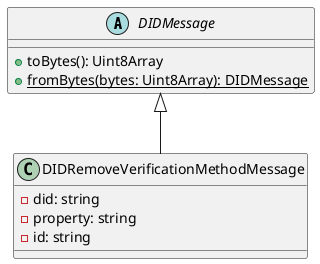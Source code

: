 @startuml
abstract class DIDMessage {
  + toBytes(): Uint8Array
  + {static} fromBytes(bytes: Uint8Array): DIDMessage
}

class DIDRemoveVerificationMethodMessage extends DIDMessage {
  - did: string
  - property: string
  - id: string
}
@enduml